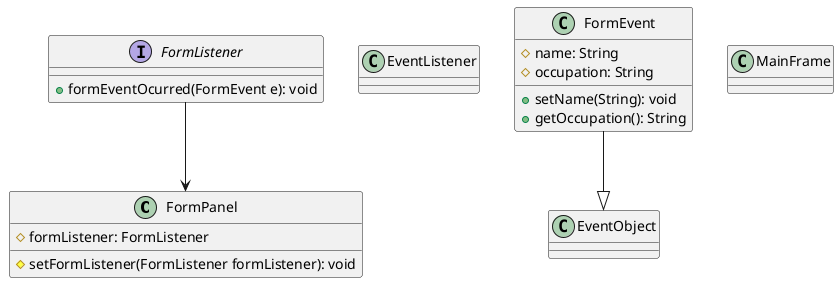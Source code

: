 @startuml

class FormPanel {
    #formListener: FormListener
    #setFormListener(FormListener formListener): void
}

interface FormListener {
    + formEventOcurred(FormEvent e): void
}

class EventListener {

}

class FormEvent {
    #name: String
    #occupation: String
    +setName(String): void
    +getOccupation(): String

}

class EventObject {

}

class MainFrame {

}

FormEvent --|> EventObject
FormListener --> FormPanel